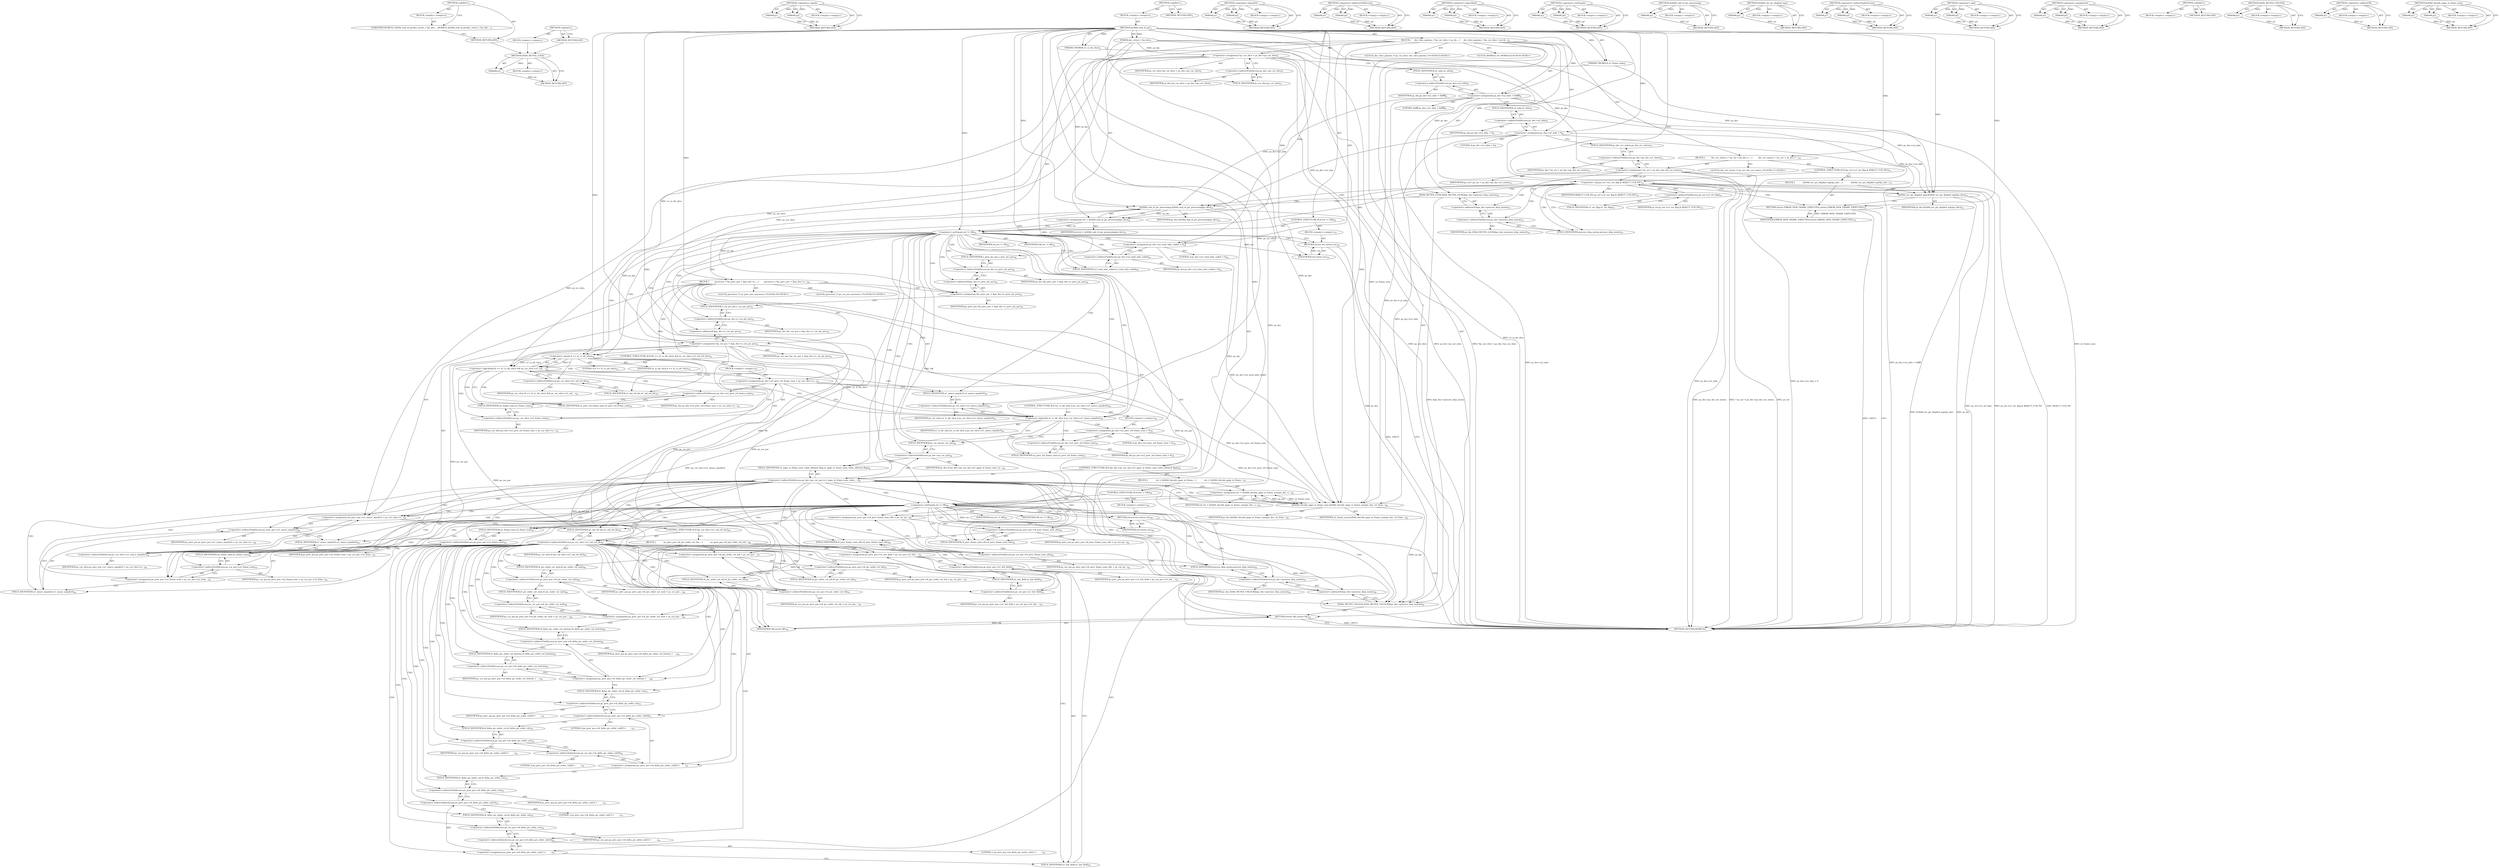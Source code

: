 digraph "&lt;global&gt;" {
vulnerable_264 [label=<(METHOD,H264_MUTEX_LOCK)>];
vulnerable_265 [label=<(PARAM,p1)>];
vulnerable_266 [label=<(BLOCK,&lt;empty&gt;,&lt;empty&gt;)>];
vulnerable_267 [label=<(METHOD_RETURN,ANY)>];
vulnerable_286 [label=<(METHOD,&lt;operator&gt;.equals)>];
vulnerable_287 [label=<(PARAM,p1)>];
vulnerable_288 [label=<(PARAM,p2)>];
vulnerable_289 [label=<(BLOCK,&lt;empty&gt;,&lt;empty&gt;)>];
vulnerable_290 [label=<(METHOD_RETURN,ANY)>];
vulnerable_6 [label=<(METHOD,&lt;global&gt;)<SUB>1</SUB>>];
vulnerable_7 [label=<(BLOCK,&lt;empty&gt;,&lt;empty&gt;)<SUB>1</SUB>>];
vulnerable_8 [label=<(METHOD,ih264d_end_of_pic)<SUB>1</SUB>>];
vulnerable_9 [label=<(PARAM,dec_struct_t *ps_dec)<SUB>1</SUB>>];
vulnerable_10 [label=<(PARAM,UWORD8 u1_is_idr_slice)<SUB>2</SUB>>];
vulnerable_11 [label=<(PARAM,UWORD16 u2_frame_num)<SUB>3</SUB>>];
vulnerable_12 [label=<(BLOCK,{
     dec_slice_params_t *ps_cur_slice = ps_de...,{
     dec_slice_params_t *ps_cur_slice = ps_de...)<SUB>4</SUB>>];
vulnerable_13 [label="<(LOCAL,dec_slice_params_t* ps_cur_slice: dec_slice_params_t*)<SUB>5</SUB>>"];
vulnerable_14 [label=<(&lt;operator&gt;.assignment,*ps_cur_slice = ps_dec-&gt;ps_cur_slice)<SUB>5</SUB>>];
vulnerable_15 [label=<(IDENTIFIER,ps_cur_slice,*ps_cur_slice = ps_dec-&gt;ps_cur_slice)<SUB>5</SUB>>];
vulnerable_16 [label=<(&lt;operator&gt;.indirectFieldAccess,ps_dec-&gt;ps_cur_slice)<SUB>5</SUB>>];
vulnerable_17 [label=<(IDENTIFIER,ps_dec,*ps_cur_slice = ps_dec-&gt;ps_cur_slice)<SUB>5</SUB>>];
vulnerable_18 [label=<(FIELD_IDENTIFIER,ps_cur_slice,ps_cur_slice)<SUB>5</SUB>>];
vulnerable_19 [label="<(LOCAL,WORD32 ret: WORD32)<SUB>6</SUB>>"];
vulnerable_20 [label=<(&lt;operator&gt;.assignment,ps_dec-&gt;u2_mbx = 0xffff)<SUB>8</SUB>>];
vulnerable_21 [label=<(&lt;operator&gt;.indirectFieldAccess,ps_dec-&gt;u2_mbx)<SUB>8</SUB>>];
vulnerable_22 [label=<(IDENTIFIER,ps_dec,ps_dec-&gt;u2_mbx = 0xffff)<SUB>8</SUB>>];
vulnerable_23 [label=<(FIELD_IDENTIFIER,u2_mbx,u2_mbx)<SUB>8</SUB>>];
vulnerable_24 [label=<(LITERAL,0xffff,ps_dec-&gt;u2_mbx = 0xffff)<SUB>8</SUB>>];
vulnerable_25 [label=<(&lt;operator&gt;.assignment,ps_dec-&gt;u2_mby = 0)<SUB>9</SUB>>];
vulnerable_26 [label=<(&lt;operator&gt;.indirectFieldAccess,ps_dec-&gt;u2_mby)<SUB>9</SUB>>];
vulnerable_27 [label=<(IDENTIFIER,ps_dec,ps_dec-&gt;u2_mby = 0)<SUB>9</SUB>>];
vulnerable_28 [label=<(FIELD_IDENTIFIER,u2_mby,u2_mby)<SUB>9</SUB>>];
vulnerable_29 [label=<(LITERAL,0,ps_dec-&gt;u2_mby = 0)<SUB>9</SUB>>];
vulnerable_30 [label=<(BLOCK,{
         dec_err_status_t * ps_err = ps_dec-&gt;...,{
         dec_err_status_t * ps_err = ps_dec-&gt;...)<SUB>10</SUB>>];
vulnerable_31 [label="<(LOCAL,dec_err_status_t* ps_err: dec_err_status_t*)<SUB>11</SUB>>"];
vulnerable_32 [label=<(&lt;operator&gt;.assignment,* ps_err = ps_dec-&gt;ps_dec_err_status)<SUB>11</SUB>>];
vulnerable_33 [label=<(IDENTIFIER,ps_err,* ps_err = ps_dec-&gt;ps_dec_err_status)<SUB>11</SUB>>];
vulnerable_34 [label=<(&lt;operator&gt;.indirectFieldAccess,ps_dec-&gt;ps_dec_err_status)<SUB>11</SUB>>];
vulnerable_35 [label=<(IDENTIFIER,ps_dec,* ps_err = ps_dec-&gt;ps_dec_err_status)<SUB>11</SUB>>];
vulnerable_36 [label=<(FIELD_IDENTIFIER,ps_dec_err_status,ps_dec_err_status)<SUB>11</SUB>>];
vulnerable_37 [label=<(CONTROL_STRUCTURE,IF,if (ps_err-&gt;u1_err_flag &amp; REJECT_CUR_PIC))<SUB>12</SUB>>];
vulnerable_38 [label=<(&lt;operator&gt;.and,ps_err-&gt;u1_err_flag &amp; REJECT_CUR_PIC)<SUB>12</SUB>>];
vulnerable_39 [label=<(&lt;operator&gt;.indirectFieldAccess,ps_err-&gt;u1_err_flag)<SUB>12</SUB>>];
vulnerable_40 [label=<(IDENTIFIER,ps_err,ps_err-&gt;u1_err_flag &amp; REJECT_CUR_PIC)<SUB>12</SUB>>];
vulnerable_41 [label=<(FIELD_IDENTIFIER,u1_err_flag,u1_err_flag)<SUB>12</SUB>>];
vulnerable_42 [label=<(IDENTIFIER,REJECT_CUR_PIC,ps_err-&gt;u1_err_flag &amp; REJECT_CUR_PIC)<SUB>12</SUB>>];
vulnerable_43 [label=<(BLOCK,{
            ih264d_err_pic_dispbuf_mgr(ps_dec...,{
            ih264d_err_pic_dispbuf_mgr(ps_dec...)<SUB>13</SUB>>];
vulnerable_44 [label=<(ih264d_err_pic_dispbuf_mgr,ih264d_err_pic_dispbuf_mgr(ps_dec))<SUB>14</SUB>>];
vulnerable_45 [label=<(IDENTIFIER,ps_dec,ih264d_err_pic_dispbuf_mgr(ps_dec))<SUB>14</SUB>>];
vulnerable_46 [label=<(RETURN,return ERROR_NEW_FRAME_EXPECTED;,return ERROR_NEW_FRAME_EXPECTED;)<SUB>15</SUB>>];
vulnerable_47 [label=<(IDENTIFIER,ERROR_NEW_FRAME_EXPECTED,return ERROR_NEW_FRAME_EXPECTED;)<SUB>15</SUB>>];
vulnerable_48 [label=<(H264_MUTEX_LOCK,H264_MUTEX_LOCK(&amp;ps_dec-&gt;process_disp_mutex))<SUB>19</SUB>>];
vulnerable_49 [label=<(&lt;operator&gt;.addressOf,&amp;ps_dec-&gt;process_disp_mutex)<SUB>19</SUB>>];
vulnerable_50 [label=<(&lt;operator&gt;.indirectFieldAccess,ps_dec-&gt;process_disp_mutex)<SUB>19</SUB>>];
vulnerable_51 [label=<(IDENTIFIER,ps_dec,H264_MUTEX_LOCK(&amp;ps_dec-&gt;process_disp_mutex))<SUB>19</SUB>>];
vulnerable_52 [label=<(FIELD_IDENTIFIER,process_disp_mutex,process_disp_mutex)<SUB>19</SUB>>];
vulnerable_53 [label=<(&lt;operator&gt;.assignment,ret = ih264d_end_of_pic_processing(ps_dec))<SUB>21</SUB>>];
vulnerable_54 [label=<(IDENTIFIER,ret,ret = ih264d_end_of_pic_processing(ps_dec))<SUB>21</SUB>>];
vulnerable_55 [label=<(ih264d_end_of_pic_processing,ih264d_end_of_pic_processing(ps_dec))<SUB>21</SUB>>];
vulnerable_56 [label=<(IDENTIFIER,ps_dec,ih264d_end_of_pic_processing(ps_dec))<SUB>21</SUB>>];
vulnerable_57 [label=<(CONTROL_STRUCTURE,IF,if (ret != OK))<SUB>22</SUB>>];
vulnerable_58 [label=<(&lt;operator&gt;.notEquals,ret != OK)<SUB>22</SUB>>];
vulnerable_59 [label=<(IDENTIFIER,ret,ret != OK)<SUB>22</SUB>>];
vulnerable_60 [label=<(IDENTIFIER,OK,ret != OK)<SUB>22</SUB>>];
vulnerable_61 [label=<(BLOCK,&lt;empty&gt;,&lt;empty&gt;)<SUB>23</SUB>>];
vulnerable_62 [label=<(RETURN,return ret;,return ret;)<SUB>23</SUB>>];
vulnerable_63 [label=<(IDENTIFIER,ret,return ret;)<SUB>23</SUB>>];
vulnerable_64 [label=<(&lt;operator&gt;.assignment,ps_dec-&gt;u2_total_mbs_coded = 0)<SUB>24</SUB>>];
vulnerable_65 [label=<(&lt;operator&gt;.indirectFieldAccess,ps_dec-&gt;u2_total_mbs_coded)<SUB>24</SUB>>];
vulnerable_66 [label=<(IDENTIFIER,ps_dec,ps_dec-&gt;u2_total_mbs_coded = 0)<SUB>24</SUB>>];
vulnerable_67 [label=<(FIELD_IDENTIFIER,u2_total_mbs_coded,u2_total_mbs_coded)<SUB>24</SUB>>];
vulnerable_68 [label=<(LITERAL,0,ps_dec-&gt;u2_total_mbs_coded = 0)<SUB>24</SUB>>];
vulnerable_69 [label=<(BLOCK,{
        pocstruct_t *ps_prev_poc = &amp;ps_dec-&gt;s...,{
        pocstruct_t *ps_prev_poc = &amp;ps_dec-&gt;s...)<SUB>29</SUB>>];
vulnerable_70 [label="<(LOCAL,pocstruct_t* ps_prev_poc: pocstruct_t*)<SUB>30</SUB>>"];
vulnerable_71 [label=<(&lt;operator&gt;.assignment,*ps_prev_poc = &amp;ps_dec-&gt;s_prev_pic_poc)<SUB>30</SUB>>];
vulnerable_72 [label=<(IDENTIFIER,ps_prev_poc,*ps_prev_poc = &amp;ps_dec-&gt;s_prev_pic_poc)<SUB>30</SUB>>];
vulnerable_73 [label=<(&lt;operator&gt;.addressOf,&amp;ps_dec-&gt;s_prev_pic_poc)<SUB>30</SUB>>];
vulnerable_74 [label=<(&lt;operator&gt;.indirectFieldAccess,ps_dec-&gt;s_prev_pic_poc)<SUB>30</SUB>>];
vulnerable_75 [label=<(IDENTIFIER,ps_dec,*ps_prev_poc = &amp;ps_dec-&gt;s_prev_pic_poc)<SUB>30</SUB>>];
vulnerable_76 [label=<(FIELD_IDENTIFIER,s_prev_pic_poc,s_prev_pic_poc)<SUB>30</SUB>>];
vulnerable_77 [label="<(LOCAL,pocstruct_t* ps_cur_poc: pocstruct_t*)<SUB>31</SUB>>"];
vulnerable_78 [label=<(&lt;operator&gt;.assignment,*ps_cur_poc = &amp;ps_dec-&gt;s_cur_pic_poc)<SUB>31</SUB>>];
vulnerable_79 [label=<(IDENTIFIER,ps_cur_poc,*ps_cur_poc = &amp;ps_dec-&gt;s_cur_pic_poc)<SUB>31</SUB>>];
vulnerable_80 [label=<(&lt;operator&gt;.addressOf,&amp;ps_dec-&gt;s_cur_pic_poc)<SUB>31</SUB>>];
vulnerable_81 [label=<(&lt;operator&gt;.indirectFieldAccess,ps_dec-&gt;s_cur_pic_poc)<SUB>31</SUB>>];
vulnerable_82 [label=<(IDENTIFIER,ps_dec,*ps_cur_poc = &amp;ps_dec-&gt;s_cur_pic_poc)<SUB>31</SUB>>];
vulnerable_83 [label=<(FIELD_IDENTIFIER,s_cur_pic_poc,s_cur_pic_poc)<SUB>31</SUB>>];
vulnerable_84 [label=<(CONTROL_STRUCTURE,IF,if ((0 == u1_is_idr_slice) &amp;&amp; ps_cur_slice-&gt;u1_nal_ref_idc))<SUB>32</SUB>>];
vulnerable_85 [label=<(&lt;operator&gt;.logicalAnd,(0 == u1_is_idr_slice) &amp;&amp; ps_cur_slice-&gt;u1_nal_...)<SUB>32</SUB>>];
vulnerable_86 [label=<(&lt;operator&gt;.equals,0 == u1_is_idr_slice)<SUB>32</SUB>>];
vulnerable_87 [label=<(LITERAL,0,0 == u1_is_idr_slice)<SUB>32</SUB>>];
vulnerable_88 [label=<(IDENTIFIER,u1_is_idr_slice,0 == u1_is_idr_slice)<SUB>32</SUB>>];
vulnerable_89 [label=<(&lt;operator&gt;.indirectFieldAccess,ps_cur_slice-&gt;u1_nal_ref_idc)<SUB>32</SUB>>];
vulnerable_90 [label=<(IDENTIFIER,ps_cur_slice,(0 == u1_is_idr_slice) &amp;&amp; ps_cur_slice-&gt;u1_nal_...)<SUB>32</SUB>>];
vulnerable_91 [label=<(FIELD_IDENTIFIER,u1_nal_ref_idc,u1_nal_ref_idc)<SUB>32</SUB>>];
vulnerable_92 [label=<(BLOCK,&lt;empty&gt;,&lt;empty&gt;)<SUB>33</SUB>>];
vulnerable_93 [label=<(&lt;operator&gt;.assignment,ps_dec-&gt;u2_prev_ref_frame_num = ps_cur_slice-&gt;u...)<SUB>33</SUB>>];
vulnerable_94 [label=<(&lt;operator&gt;.indirectFieldAccess,ps_dec-&gt;u2_prev_ref_frame_num)<SUB>33</SUB>>];
vulnerable_95 [label=<(IDENTIFIER,ps_dec,ps_dec-&gt;u2_prev_ref_frame_num = ps_cur_slice-&gt;u...)<SUB>33</SUB>>];
vulnerable_96 [label=<(FIELD_IDENTIFIER,u2_prev_ref_frame_num,u2_prev_ref_frame_num)<SUB>33</SUB>>];
vulnerable_97 [label=<(&lt;operator&gt;.indirectFieldAccess,ps_cur_slice-&gt;u2_frame_num)<SUB>33</SUB>>];
vulnerable_98 [label=<(IDENTIFIER,ps_cur_slice,ps_dec-&gt;u2_prev_ref_frame_num = ps_cur_slice-&gt;u...)<SUB>33</SUB>>];
vulnerable_99 [label=<(FIELD_IDENTIFIER,u2_frame_num,u2_frame_num)<SUB>33</SUB>>];
vulnerable_100 [label=<(CONTROL_STRUCTURE,IF,if (u1_is_idr_slice || ps_cur_slice-&gt;u1_mmco_equalto5))<SUB>34</SUB>>];
vulnerable_101 [label=<(&lt;operator&gt;.logicalOr,u1_is_idr_slice || ps_cur_slice-&gt;u1_mmco_equalto5)<SUB>34</SUB>>];
vulnerable_102 [label=<(IDENTIFIER,u1_is_idr_slice,u1_is_idr_slice || ps_cur_slice-&gt;u1_mmco_equalto5)<SUB>34</SUB>>];
vulnerable_103 [label=<(&lt;operator&gt;.indirectFieldAccess,ps_cur_slice-&gt;u1_mmco_equalto5)<SUB>34</SUB>>];
vulnerable_104 [label=<(IDENTIFIER,ps_cur_slice,u1_is_idr_slice || ps_cur_slice-&gt;u1_mmco_equalto5)<SUB>34</SUB>>];
vulnerable_105 [label=<(FIELD_IDENTIFIER,u1_mmco_equalto5,u1_mmco_equalto5)<SUB>34</SUB>>];
vulnerable_106 [label=<(BLOCK,&lt;empty&gt;,&lt;empty&gt;)<SUB>35</SUB>>];
vulnerable_107 [label=<(&lt;operator&gt;.assignment,ps_dec-&gt;u2_prev_ref_frame_num = 0)<SUB>35</SUB>>];
vulnerable_108 [label=<(&lt;operator&gt;.indirectFieldAccess,ps_dec-&gt;u2_prev_ref_frame_num)<SUB>35</SUB>>];
vulnerable_109 [label=<(IDENTIFIER,ps_dec,ps_dec-&gt;u2_prev_ref_frame_num = 0)<SUB>35</SUB>>];
vulnerable_110 [label=<(FIELD_IDENTIFIER,u2_prev_ref_frame_num,u2_prev_ref_frame_num)<SUB>35</SUB>>];
vulnerable_111 [label=<(LITERAL,0,ps_dec-&gt;u2_prev_ref_frame_num = 0)<SUB>35</SUB>>];
vulnerable_112 [label=<(CONTROL_STRUCTURE,IF,if (ps_dec-&gt;ps_cur_sps-&gt;u1_gaps_in_frame_num_value_allowed_flag))<SUB>36</SUB>>];
vulnerable_113 [label=<(&lt;operator&gt;.indirectFieldAccess,ps_dec-&gt;ps_cur_sps-&gt;u1_gaps_in_frame_num_value_...)<SUB>36</SUB>>];
vulnerable_114 [label=<(&lt;operator&gt;.indirectFieldAccess,ps_dec-&gt;ps_cur_sps)<SUB>36</SUB>>];
vulnerable_115 [label=<(IDENTIFIER,ps_dec,if (ps_dec-&gt;ps_cur_sps-&gt;u1_gaps_in_frame_num_va...)<SUB>36</SUB>>];
vulnerable_116 [label=<(FIELD_IDENTIFIER,ps_cur_sps,ps_cur_sps)<SUB>36</SUB>>];
vulnerable_117 [label=<(FIELD_IDENTIFIER,u1_gaps_in_frame_num_value_allowed_flag,u1_gaps_in_frame_num_value_allowed_flag)<SUB>36</SUB>>];
vulnerable_118 [label=<(BLOCK,{
            ret = ih264d_decode_gaps_in_frame...,{
            ret = ih264d_decode_gaps_in_frame...)<SUB>37</SUB>>];
vulnerable_119 [label=<(&lt;operator&gt;.assignment,ret = ih264d_decode_gaps_in_frame_num(ps_dec, u...)<SUB>38</SUB>>];
vulnerable_120 [label=<(IDENTIFIER,ret,ret = ih264d_decode_gaps_in_frame_num(ps_dec, u...)<SUB>38</SUB>>];
vulnerable_121 [label=<(ih264d_decode_gaps_in_frame_num,ih264d_decode_gaps_in_frame_num(ps_dec, u2_fram...)<SUB>38</SUB>>];
vulnerable_122 [label=<(IDENTIFIER,ps_dec,ih264d_decode_gaps_in_frame_num(ps_dec, u2_fram...)<SUB>38</SUB>>];
vulnerable_123 [label=<(IDENTIFIER,u2_frame_num,ih264d_decode_gaps_in_frame_num(ps_dec, u2_fram...)<SUB>38</SUB>>];
vulnerable_124 [label=<(CONTROL_STRUCTURE,IF,if (ret != OK))<SUB>39</SUB>>];
vulnerable_125 [label=<(&lt;operator&gt;.notEquals,ret != OK)<SUB>39</SUB>>];
vulnerable_126 [label=<(IDENTIFIER,ret,ret != OK)<SUB>39</SUB>>];
vulnerable_127 [label=<(IDENTIFIER,OK,ret != OK)<SUB>39</SUB>>];
vulnerable_128 [label=<(BLOCK,&lt;empty&gt;,&lt;empty&gt;)<SUB>40</SUB>>];
vulnerable_129 [label=<(RETURN,return ret;,return ret;)<SUB>40</SUB>>];
vulnerable_130 [label=<(IDENTIFIER,ret,return ret;)<SUB>40</SUB>>];
vulnerable_131 [label=<(&lt;operator&gt;.assignment,ps_prev_poc-&gt;i4_prev_frame_num_ofst = ps_cur_po...)<SUB>42</SUB>>];
vulnerable_132 [label=<(&lt;operator&gt;.indirectFieldAccess,ps_prev_poc-&gt;i4_prev_frame_num_ofst)<SUB>42</SUB>>];
vulnerable_133 [label=<(IDENTIFIER,ps_prev_poc,ps_prev_poc-&gt;i4_prev_frame_num_ofst = ps_cur_po...)<SUB>42</SUB>>];
vulnerable_134 [label=<(FIELD_IDENTIFIER,i4_prev_frame_num_ofst,i4_prev_frame_num_ofst)<SUB>42</SUB>>];
vulnerable_135 [label=<(&lt;operator&gt;.indirectFieldAccess,ps_cur_poc-&gt;i4_prev_frame_num_ofst)<SUB>42</SUB>>];
vulnerable_136 [label=<(IDENTIFIER,ps_cur_poc,ps_prev_poc-&gt;i4_prev_frame_num_ofst = ps_cur_po...)<SUB>42</SUB>>];
vulnerable_137 [label=<(FIELD_IDENTIFIER,i4_prev_frame_num_ofst,i4_prev_frame_num_ofst)<SUB>42</SUB>>];
vulnerable_138 [label=<(&lt;operator&gt;.assignment,ps_prev_poc-&gt;u2_frame_num = ps_cur_poc-&gt;u2_fram...)<SUB>43</SUB>>];
vulnerable_139 [label=<(&lt;operator&gt;.indirectFieldAccess,ps_prev_poc-&gt;u2_frame_num)<SUB>43</SUB>>];
vulnerable_140 [label=<(IDENTIFIER,ps_prev_poc,ps_prev_poc-&gt;u2_frame_num = ps_cur_poc-&gt;u2_fram...)<SUB>43</SUB>>];
vulnerable_141 [label=<(FIELD_IDENTIFIER,u2_frame_num,u2_frame_num)<SUB>43</SUB>>];
vulnerable_142 [label=<(&lt;operator&gt;.indirectFieldAccess,ps_cur_poc-&gt;u2_frame_num)<SUB>43</SUB>>];
vulnerable_143 [label=<(IDENTIFIER,ps_cur_poc,ps_prev_poc-&gt;u2_frame_num = ps_cur_poc-&gt;u2_fram...)<SUB>43</SUB>>];
vulnerable_144 [label=<(FIELD_IDENTIFIER,u2_frame_num,u2_frame_num)<SUB>43</SUB>>];
vulnerable_145 [label=<(&lt;operator&gt;.assignment,ps_prev_poc-&gt;u1_mmco_equalto5 = ps_cur_slice-&gt;u...)<SUB>44</SUB>>];
vulnerable_146 [label=<(&lt;operator&gt;.indirectFieldAccess,ps_prev_poc-&gt;u1_mmco_equalto5)<SUB>44</SUB>>];
vulnerable_147 [label=<(IDENTIFIER,ps_prev_poc,ps_prev_poc-&gt;u1_mmco_equalto5 = ps_cur_slice-&gt;u...)<SUB>44</SUB>>];
vulnerable_148 [label=<(FIELD_IDENTIFIER,u1_mmco_equalto5,u1_mmco_equalto5)<SUB>44</SUB>>];
vulnerable_149 [label=<(&lt;operator&gt;.indirectFieldAccess,ps_cur_slice-&gt;u1_mmco_equalto5)<SUB>44</SUB>>];
vulnerable_150 [label=<(IDENTIFIER,ps_cur_slice,ps_prev_poc-&gt;u1_mmco_equalto5 = ps_cur_slice-&gt;u...)<SUB>44</SUB>>];
vulnerable_151 [label=<(FIELD_IDENTIFIER,u1_mmco_equalto5,u1_mmco_equalto5)<SUB>44</SUB>>];
vulnerable_152 [label=<(CONTROL_STRUCTURE,IF,if (ps_cur_slice-&gt;u1_nal_ref_idc))<SUB>45</SUB>>];
vulnerable_153 [label=<(&lt;operator&gt;.indirectFieldAccess,ps_cur_slice-&gt;u1_nal_ref_idc)<SUB>45</SUB>>];
vulnerable_154 [label=<(IDENTIFIER,ps_cur_slice,if (ps_cur_slice-&gt;u1_nal_ref_idc))<SUB>45</SUB>>];
vulnerable_155 [label=<(FIELD_IDENTIFIER,u1_nal_ref_idc,u1_nal_ref_idc)<SUB>45</SUB>>];
vulnerable_156 [label=<(BLOCK,{
            ps_prev_poc-&gt;i4_pic_order_cnt_lsb...,{
            ps_prev_poc-&gt;i4_pic_order_cnt_lsb...)<SUB>46</SUB>>];
vulnerable_157 [label=<(&lt;operator&gt;.assignment,ps_prev_poc-&gt;i4_pic_order_cnt_lsb = ps_cur_poc-...)<SUB>47</SUB>>];
vulnerable_158 [label=<(&lt;operator&gt;.indirectFieldAccess,ps_prev_poc-&gt;i4_pic_order_cnt_lsb)<SUB>47</SUB>>];
vulnerable_159 [label=<(IDENTIFIER,ps_prev_poc,ps_prev_poc-&gt;i4_pic_order_cnt_lsb = ps_cur_poc-...)<SUB>47</SUB>>];
vulnerable_160 [label=<(FIELD_IDENTIFIER,i4_pic_order_cnt_lsb,i4_pic_order_cnt_lsb)<SUB>47</SUB>>];
vulnerable_161 [label=<(&lt;operator&gt;.indirectFieldAccess,ps_cur_poc-&gt;i4_pic_order_cnt_lsb)<SUB>47</SUB>>];
vulnerable_162 [label=<(IDENTIFIER,ps_cur_poc,ps_prev_poc-&gt;i4_pic_order_cnt_lsb = ps_cur_poc-...)<SUB>47</SUB>>];
vulnerable_163 [label=<(FIELD_IDENTIFIER,i4_pic_order_cnt_lsb,i4_pic_order_cnt_lsb)<SUB>47</SUB>>];
vulnerable_164 [label=<(&lt;operator&gt;.assignment,ps_prev_poc-&gt;i4_pic_order_cnt_msb = ps_cur_poc-...)<SUB>48</SUB>>];
vulnerable_165 [label=<(&lt;operator&gt;.indirectFieldAccess,ps_prev_poc-&gt;i4_pic_order_cnt_msb)<SUB>48</SUB>>];
vulnerable_166 [label=<(IDENTIFIER,ps_prev_poc,ps_prev_poc-&gt;i4_pic_order_cnt_msb = ps_cur_poc-...)<SUB>48</SUB>>];
vulnerable_167 [label=<(FIELD_IDENTIFIER,i4_pic_order_cnt_msb,i4_pic_order_cnt_msb)<SUB>48</SUB>>];
vulnerable_168 [label=<(&lt;operator&gt;.indirectFieldAccess,ps_cur_poc-&gt;i4_pic_order_cnt_msb)<SUB>48</SUB>>];
vulnerable_169 [label=<(IDENTIFIER,ps_cur_poc,ps_prev_poc-&gt;i4_pic_order_cnt_msb = ps_cur_poc-...)<SUB>48</SUB>>];
vulnerable_170 [label=<(FIELD_IDENTIFIER,i4_pic_order_cnt_msb,i4_pic_order_cnt_msb)<SUB>48</SUB>>];
vulnerable_171 [label=<(&lt;operator&gt;.assignment,ps_prev_poc-&gt;i4_delta_pic_order_cnt_bottom =
  ...)<SUB>49</SUB>>];
vulnerable_172 [label=<(&lt;operator&gt;.indirectFieldAccess,ps_prev_poc-&gt;i4_delta_pic_order_cnt_bottom)<SUB>49</SUB>>];
vulnerable_173 [label=<(IDENTIFIER,ps_prev_poc,ps_prev_poc-&gt;i4_delta_pic_order_cnt_bottom =
  ...)<SUB>49</SUB>>];
vulnerable_174 [label=<(FIELD_IDENTIFIER,i4_delta_pic_order_cnt_bottom,i4_delta_pic_order_cnt_bottom)<SUB>49</SUB>>];
vulnerable_175 [label=<(&lt;operator&gt;.indirectFieldAccess,ps_cur_poc-&gt;i4_delta_pic_order_cnt_bottom)<SUB>50</SUB>>];
vulnerable_176 [label=<(IDENTIFIER,ps_cur_poc,ps_prev_poc-&gt;i4_delta_pic_order_cnt_bottom =
  ...)<SUB>50</SUB>>];
vulnerable_177 [label=<(FIELD_IDENTIFIER,i4_delta_pic_order_cnt_bottom,i4_delta_pic_order_cnt_bottom)<SUB>50</SUB>>];
vulnerable_178 [label=<(&lt;operator&gt;.assignment,ps_prev_poc-&gt;i4_delta_pic_order_cnt[0] =
      ...)<SUB>51</SUB>>];
vulnerable_179 [label=<(&lt;operator&gt;.indirectIndexAccess,ps_prev_poc-&gt;i4_delta_pic_order_cnt[0])<SUB>51</SUB>>];
vulnerable_180 [label=<(&lt;operator&gt;.indirectFieldAccess,ps_prev_poc-&gt;i4_delta_pic_order_cnt)<SUB>51</SUB>>];
vulnerable_181 [label=<(IDENTIFIER,ps_prev_poc,ps_prev_poc-&gt;i4_delta_pic_order_cnt[0] =
      ...)<SUB>51</SUB>>];
vulnerable_182 [label=<(FIELD_IDENTIFIER,i4_delta_pic_order_cnt,i4_delta_pic_order_cnt)<SUB>51</SUB>>];
vulnerable_183 [label=<(LITERAL,0,ps_prev_poc-&gt;i4_delta_pic_order_cnt[0] =
      ...)<SUB>51</SUB>>];
vulnerable_184 [label=<(&lt;operator&gt;.indirectIndexAccess,ps_cur_poc-&gt;i4_delta_pic_order_cnt[0])<SUB>52</SUB>>];
vulnerable_185 [label=<(&lt;operator&gt;.indirectFieldAccess,ps_cur_poc-&gt;i4_delta_pic_order_cnt)<SUB>52</SUB>>];
vulnerable_186 [label=<(IDENTIFIER,ps_cur_poc,ps_prev_poc-&gt;i4_delta_pic_order_cnt[0] =
      ...)<SUB>52</SUB>>];
vulnerable_187 [label=<(FIELD_IDENTIFIER,i4_delta_pic_order_cnt,i4_delta_pic_order_cnt)<SUB>52</SUB>>];
vulnerable_188 [label=<(LITERAL,0,ps_prev_poc-&gt;i4_delta_pic_order_cnt[0] =
      ...)<SUB>52</SUB>>];
vulnerable_189 [label=<(&lt;operator&gt;.assignment,ps_prev_poc-&gt;i4_delta_pic_order_cnt[1] =
      ...)<SUB>53</SUB>>];
vulnerable_190 [label=<(&lt;operator&gt;.indirectIndexAccess,ps_prev_poc-&gt;i4_delta_pic_order_cnt[1])<SUB>53</SUB>>];
vulnerable_191 [label=<(&lt;operator&gt;.indirectFieldAccess,ps_prev_poc-&gt;i4_delta_pic_order_cnt)<SUB>53</SUB>>];
vulnerable_192 [label=<(IDENTIFIER,ps_prev_poc,ps_prev_poc-&gt;i4_delta_pic_order_cnt[1] =
      ...)<SUB>53</SUB>>];
vulnerable_193 [label=<(FIELD_IDENTIFIER,i4_delta_pic_order_cnt,i4_delta_pic_order_cnt)<SUB>53</SUB>>];
vulnerable_194 [label=<(LITERAL,1,ps_prev_poc-&gt;i4_delta_pic_order_cnt[1] =
      ...)<SUB>53</SUB>>];
vulnerable_195 [label=<(&lt;operator&gt;.indirectIndexAccess,ps_cur_poc-&gt;i4_delta_pic_order_cnt[1])<SUB>54</SUB>>];
vulnerable_196 [label=<(&lt;operator&gt;.indirectFieldAccess,ps_cur_poc-&gt;i4_delta_pic_order_cnt)<SUB>54</SUB>>];
vulnerable_197 [label=<(IDENTIFIER,ps_cur_poc,ps_prev_poc-&gt;i4_delta_pic_order_cnt[1] =
      ...)<SUB>54</SUB>>];
vulnerable_198 [label=<(FIELD_IDENTIFIER,i4_delta_pic_order_cnt,i4_delta_pic_order_cnt)<SUB>54</SUB>>];
vulnerable_199 [label=<(LITERAL,1,ps_prev_poc-&gt;i4_delta_pic_order_cnt[1] =
      ...)<SUB>54</SUB>>];
vulnerable_200 [label=<(&lt;operator&gt;.assignment,ps_prev_poc-&gt;u1_bot_field = ps_cur_poc-&gt;u1_bot_...)<SUB>55</SUB>>];
vulnerable_201 [label=<(&lt;operator&gt;.indirectFieldAccess,ps_prev_poc-&gt;u1_bot_field)<SUB>55</SUB>>];
vulnerable_202 [label=<(IDENTIFIER,ps_prev_poc,ps_prev_poc-&gt;u1_bot_field = ps_cur_poc-&gt;u1_bot_...)<SUB>55</SUB>>];
vulnerable_203 [label=<(FIELD_IDENTIFIER,u1_bot_field,u1_bot_field)<SUB>55</SUB>>];
vulnerable_204 [label=<(&lt;operator&gt;.indirectFieldAccess,ps_cur_poc-&gt;u1_bot_field)<SUB>55</SUB>>];
vulnerable_205 [label=<(IDENTIFIER,ps_cur_poc,ps_prev_poc-&gt;u1_bot_field = ps_cur_poc-&gt;u1_bot_...)<SUB>55</SUB>>];
vulnerable_206 [label=<(FIELD_IDENTIFIER,u1_bot_field,u1_bot_field)<SUB>55</SUB>>];
vulnerable_207 [label=<(H264_MUTEX_UNLOCK,H264_MUTEX_UNLOCK(&amp;ps_dec-&gt;process_disp_mutex))<SUB>59</SUB>>];
vulnerable_208 [label=<(&lt;operator&gt;.addressOf,&amp;ps_dec-&gt;process_disp_mutex)<SUB>59</SUB>>];
vulnerable_209 [label=<(&lt;operator&gt;.indirectFieldAccess,ps_dec-&gt;process_disp_mutex)<SUB>59</SUB>>];
vulnerable_210 [label=<(IDENTIFIER,ps_dec,H264_MUTEX_UNLOCK(&amp;ps_dec-&gt;process_disp_mutex))<SUB>59</SUB>>];
vulnerable_211 [label=<(FIELD_IDENTIFIER,process_disp_mutex,process_disp_mutex)<SUB>59</SUB>>];
vulnerable_212 [label=<(RETURN,return OK;,return OK;)<SUB>61</SUB>>];
vulnerable_213 [label=<(IDENTIFIER,OK,return OK;)<SUB>61</SUB>>];
vulnerable_214 [label=<(METHOD_RETURN,WORD32)<SUB>1</SUB>>];
vulnerable_216 [label=<(METHOD_RETURN,ANY)<SUB>1</SUB>>];
vulnerable_291 [label=<(METHOD,&lt;operator&gt;.logicalOr)>];
vulnerable_292 [label=<(PARAM,p1)>];
vulnerable_293 [label=<(PARAM,p2)>];
vulnerable_294 [label=<(BLOCK,&lt;empty&gt;,&lt;empty&gt;)>];
vulnerable_295 [label=<(METHOD_RETURN,ANY)>];
vulnerable_250 [label=<(METHOD,&lt;operator&gt;.indirectFieldAccess)>];
vulnerable_251 [label=<(PARAM,p1)>];
vulnerable_252 [label=<(PARAM,p2)>];
vulnerable_253 [label=<(BLOCK,&lt;empty&gt;,&lt;empty&gt;)>];
vulnerable_254 [label=<(METHOD_RETURN,ANY)>];
vulnerable_281 [label=<(METHOD,&lt;operator&gt;.logicalAnd)>];
vulnerable_282 [label=<(PARAM,p1)>];
vulnerable_283 [label=<(PARAM,p2)>];
vulnerable_284 [label=<(BLOCK,&lt;empty&gt;,&lt;empty&gt;)>];
vulnerable_285 [label=<(METHOD_RETURN,ANY)>];
vulnerable_276 [label=<(METHOD,&lt;operator&gt;.notEquals)>];
vulnerable_277 [label=<(PARAM,p1)>];
vulnerable_278 [label=<(PARAM,p2)>];
vulnerable_279 [label=<(BLOCK,&lt;empty&gt;,&lt;empty&gt;)>];
vulnerable_280 [label=<(METHOD_RETURN,ANY)>];
vulnerable_272 [label=<(METHOD,ih264d_end_of_pic_processing)>];
vulnerable_273 [label=<(PARAM,p1)>];
vulnerable_274 [label=<(BLOCK,&lt;empty&gt;,&lt;empty&gt;)>];
vulnerable_275 [label=<(METHOD_RETURN,ANY)>];
vulnerable_260 [label=<(METHOD,ih264d_err_pic_dispbuf_mgr)>];
vulnerable_261 [label=<(PARAM,p1)>];
vulnerable_262 [label=<(BLOCK,&lt;empty&gt;,&lt;empty&gt;)>];
vulnerable_263 [label=<(METHOD_RETURN,ANY)>];
vulnerable_301 [label=<(METHOD,&lt;operator&gt;.indirectIndexAccess)>];
vulnerable_302 [label=<(PARAM,p1)>];
vulnerable_303 [label=<(PARAM,p2)>];
vulnerable_304 [label=<(BLOCK,&lt;empty&gt;,&lt;empty&gt;)>];
vulnerable_305 [label=<(METHOD_RETURN,ANY)>];
vulnerable_255 [label=<(METHOD,&lt;operator&gt;.and)>];
vulnerable_256 [label=<(PARAM,p1)>];
vulnerable_257 [label=<(PARAM,p2)>];
vulnerable_258 [label=<(BLOCK,&lt;empty&gt;,&lt;empty&gt;)>];
vulnerable_259 [label=<(METHOD_RETURN,ANY)>];
vulnerable_245 [label=<(METHOD,&lt;operator&gt;.assignment)>];
vulnerable_246 [label=<(PARAM,p1)>];
vulnerable_247 [label=<(PARAM,p2)>];
vulnerable_248 [label=<(BLOCK,&lt;empty&gt;,&lt;empty&gt;)>];
vulnerable_249 [label=<(METHOD_RETURN,ANY)>];
vulnerable_239 [label=<(METHOD,&lt;global&gt;)<SUB>1</SUB>>];
vulnerable_240 [label=<(BLOCK,&lt;empty&gt;,&lt;empty&gt;)>];
vulnerable_241 [label=<(METHOD_RETURN,ANY)>];
vulnerable_306 [label=<(METHOD,H264_MUTEX_UNLOCK)>];
vulnerable_307 [label=<(PARAM,p1)>];
vulnerable_308 [label=<(BLOCK,&lt;empty&gt;,&lt;empty&gt;)>];
vulnerable_309 [label=<(METHOD_RETURN,ANY)>];
vulnerable_268 [label=<(METHOD,&lt;operator&gt;.addressOf)>];
vulnerable_269 [label=<(PARAM,p1)>];
vulnerable_270 [label=<(BLOCK,&lt;empty&gt;,&lt;empty&gt;)>];
vulnerable_271 [label=<(METHOD_RETURN,ANY)>];
vulnerable_296 [label=<(METHOD,ih264d_decode_gaps_in_frame_num)>];
vulnerable_297 [label=<(PARAM,p1)>];
vulnerable_298 [label=<(PARAM,p2)>];
vulnerable_299 [label=<(BLOCK,&lt;empty&gt;,&lt;empty&gt;)>];
vulnerable_300 [label=<(METHOD_RETURN,ANY)>];
fixed_6 [label=<(METHOD,&lt;global&gt;)<SUB>1</SUB>>];
fixed_7 [label=<(BLOCK,&lt;empty&gt;,&lt;empty&gt;)<SUB>1</SUB>>];
fixed_8 [label=<(UNKNOWN,WORD32 ih264d_end_of_pic(dec_struct_t *ps_dec,
...,WORD32 ih264d_end_of_pic(dec_struct_t *ps_dec,
...)<SUB>1</SUB>>];
fixed_9 [label=<(METHOD_RETURN,ANY)<SUB>1</SUB>>];
fixed_14 [label=<(METHOD,&lt;global&gt;)<SUB>1</SUB>>];
fixed_15 [label=<(BLOCK,&lt;empty&gt;,&lt;empty&gt;)>];
fixed_16 [label=<(METHOD_RETURN,ANY)>];
vulnerable_264 -> vulnerable_265  [key=0, label="AST: "];
vulnerable_264 -> vulnerable_265  [key=1, label="DDG: "];
vulnerable_264 -> vulnerable_266  [key=0, label="AST: "];
vulnerable_264 -> vulnerable_267  [key=0, label="AST: "];
vulnerable_264 -> vulnerable_267  [key=1, label="CFG: "];
vulnerable_265 -> vulnerable_267  [key=0, label="DDG: p1"];
vulnerable_286 -> vulnerable_287  [key=0, label="AST: "];
vulnerable_286 -> vulnerable_287  [key=1, label="DDG: "];
vulnerable_286 -> vulnerable_289  [key=0, label="AST: "];
vulnerable_286 -> vulnerable_288  [key=0, label="AST: "];
vulnerable_286 -> vulnerable_288  [key=1, label="DDG: "];
vulnerable_286 -> vulnerable_290  [key=0, label="AST: "];
vulnerable_286 -> vulnerable_290  [key=1, label="CFG: "];
vulnerable_287 -> vulnerable_290  [key=0, label="DDG: p1"];
vulnerable_288 -> vulnerable_290  [key=0, label="DDG: p2"];
vulnerable_6 -> vulnerable_7  [key=0, label="AST: "];
vulnerable_6 -> vulnerable_216  [key=0, label="AST: "];
vulnerable_6 -> vulnerable_216  [key=1, label="CFG: "];
vulnerable_7 -> vulnerable_8  [key=0, label="AST: "];
vulnerable_8 -> vulnerable_9  [key=0, label="AST: "];
vulnerable_8 -> vulnerable_9  [key=1, label="DDG: "];
vulnerable_8 -> vulnerable_10  [key=0, label="AST: "];
vulnerable_8 -> vulnerable_10  [key=1, label="DDG: "];
vulnerable_8 -> vulnerable_11  [key=0, label="AST: "];
vulnerable_8 -> vulnerable_11  [key=1, label="DDG: "];
vulnerable_8 -> vulnerable_12  [key=0, label="AST: "];
vulnerable_8 -> vulnerable_214  [key=0, label="AST: "];
vulnerable_8 -> vulnerable_18  [key=0, label="CFG: "];
vulnerable_8 -> vulnerable_20  [key=0, label="DDG: "];
vulnerable_8 -> vulnerable_25  [key=0, label="DDG: "];
vulnerable_8 -> vulnerable_30  [key=0, label="DDG: "];
vulnerable_8 -> vulnerable_64  [key=0, label="DDG: "];
vulnerable_8 -> vulnerable_69  [key=0, label="DDG: "];
vulnerable_8 -> vulnerable_213  [key=0, label="DDG: "];
vulnerable_8 -> vulnerable_55  [key=0, label="DDG: "];
vulnerable_8 -> vulnerable_58  [key=0, label="DDG: "];
vulnerable_8 -> vulnerable_38  [key=0, label="DDG: "];
vulnerable_8 -> vulnerable_46  [key=0, label="DDG: "];
vulnerable_8 -> vulnerable_63  [key=0, label="DDG: "];
vulnerable_8 -> vulnerable_101  [key=0, label="DDG: "];
vulnerable_8 -> vulnerable_107  [key=0, label="DDG: "];
vulnerable_8 -> vulnerable_44  [key=0, label="DDG: "];
vulnerable_8 -> vulnerable_47  [key=0, label="DDG: "];
vulnerable_8 -> vulnerable_86  [key=0, label="DDG: "];
vulnerable_8 -> vulnerable_121  [key=0, label="DDG: "];
vulnerable_8 -> vulnerable_125  [key=0, label="DDG: "];
vulnerable_8 -> vulnerable_130  [key=0, label="DDG: "];
vulnerable_9 -> vulnerable_14  [key=0, label="DDG: ps_dec"];
vulnerable_9 -> vulnerable_32  [key=0, label="DDG: ps_dec"];
vulnerable_9 -> vulnerable_48  [key=0, label="DDG: ps_dec"];
vulnerable_9 -> vulnerable_207  [key=0, label="DDG: ps_dec"];
vulnerable_9 -> vulnerable_55  [key=0, label="DDG: ps_dec"];
vulnerable_9 -> vulnerable_44  [key=0, label="DDG: ps_dec"];
vulnerable_9 -> vulnerable_121  [key=0, label="DDG: ps_dec"];
vulnerable_10 -> vulnerable_214  [key=0, label="DDG: u1_is_idr_slice"];
vulnerable_10 -> vulnerable_86  [key=0, label="DDG: u1_is_idr_slice"];
vulnerable_11 -> vulnerable_214  [key=0, label="DDG: u2_frame_num"];
vulnerable_11 -> vulnerable_121  [key=0, label="DDG: u2_frame_num"];
vulnerable_12 -> vulnerable_13  [key=0, label="AST: "];
vulnerable_12 -> vulnerable_14  [key=0, label="AST: "];
vulnerable_12 -> vulnerable_19  [key=0, label="AST: "];
vulnerable_12 -> vulnerable_20  [key=0, label="AST: "];
vulnerable_12 -> vulnerable_25  [key=0, label="AST: "];
vulnerable_12 -> vulnerable_30  [key=0, label="AST: "];
vulnerable_12 -> vulnerable_48  [key=0, label="AST: "];
vulnerable_12 -> vulnerable_53  [key=0, label="AST: "];
vulnerable_12 -> vulnerable_57  [key=0, label="AST: "];
vulnerable_12 -> vulnerable_64  [key=0, label="AST: "];
vulnerable_12 -> vulnerable_69  [key=0, label="AST: "];
vulnerable_12 -> vulnerable_207  [key=0, label="AST: "];
vulnerable_12 -> vulnerable_212  [key=0, label="AST: "];
vulnerable_14 -> vulnerable_15  [key=0, label="AST: "];
vulnerable_14 -> vulnerable_16  [key=0, label="AST: "];
vulnerable_14 -> vulnerable_23  [key=0, label="CFG: "];
vulnerable_14 -> vulnerable_214  [key=0, label="DDG: ps_cur_slice"];
vulnerable_14 -> vulnerable_214  [key=1, label="DDG: ps_dec-&gt;ps_cur_slice"];
vulnerable_14 -> vulnerable_214  [key=2, label="DDG: *ps_cur_slice = ps_dec-&gt;ps_cur_slice"];
vulnerable_14 -> vulnerable_145  [key=0, label="DDG: ps_cur_slice"];
vulnerable_14 -> vulnerable_85  [key=0, label="DDG: ps_cur_slice"];
vulnerable_14 -> vulnerable_93  [key=0, label="DDG: ps_cur_slice"];
vulnerable_14 -> vulnerable_101  [key=0, label="DDG: ps_cur_slice"];
vulnerable_16 -> vulnerable_17  [key=0, label="AST: "];
vulnerable_16 -> vulnerable_18  [key=0, label="AST: "];
vulnerable_16 -> vulnerable_14  [key=0, label="CFG: "];
vulnerable_18 -> vulnerable_16  [key=0, label="CFG: "];
vulnerable_20 -> vulnerable_21  [key=0, label="AST: "];
vulnerable_20 -> vulnerable_24  [key=0, label="AST: "];
vulnerable_20 -> vulnerable_28  [key=0, label="CFG: "];
vulnerable_20 -> vulnerable_214  [key=0, label="DDG: ps_dec-&gt;u2_mbx"];
vulnerable_20 -> vulnerable_214  [key=1, label="DDG: ps_dec-&gt;u2_mbx = 0xffff"];
vulnerable_20 -> vulnerable_55  [key=0, label="DDG: ps_dec-&gt;u2_mbx"];
vulnerable_20 -> vulnerable_44  [key=0, label="DDG: ps_dec-&gt;u2_mbx"];
vulnerable_20 -> vulnerable_121  [key=0, label="DDG: ps_dec-&gt;u2_mbx"];
vulnerable_21 -> vulnerable_22  [key=0, label="AST: "];
vulnerable_21 -> vulnerable_23  [key=0, label="AST: "];
vulnerable_21 -> vulnerable_20  [key=0, label="CFG: "];
vulnerable_23 -> vulnerable_21  [key=0, label="CFG: "];
vulnerable_25 -> vulnerable_26  [key=0, label="AST: "];
vulnerable_25 -> vulnerable_29  [key=0, label="AST: "];
vulnerable_25 -> vulnerable_36  [key=0, label="CFG: "];
vulnerable_25 -> vulnerable_214  [key=0, label="DDG: ps_dec-&gt;u2_mby"];
vulnerable_25 -> vulnerable_214  [key=1, label="DDG: ps_dec-&gt;u2_mby = 0"];
vulnerable_25 -> vulnerable_55  [key=0, label="DDG: ps_dec-&gt;u2_mby"];
vulnerable_25 -> vulnerable_44  [key=0, label="DDG: ps_dec-&gt;u2_mby"];
vulnerable_25 -> vulnerable_121  [key=0, label="DDG: ps_dec-&gt;u2_mby"];
vulnerable_26 -> vulnerable_27  [key=0, label="AST: "];
vulnerable_26 -> vulnerable_28  [key=0, label="AST: "];
vulnerable_26 -> vulnerable_25  [key=0, label="CFG: "];
vulnerable_28 -> vulnerable_26  [key=0, label="CFG: "];
vulnerable_30 -> vulnerable_31  [key=0, label="AST: "];
vulnerable_30 -> vulnerable_32  [key=0, label="AST: "];
vulnerable_30 -> vulnerable_37  [key=0, label="AST: "];
vulnerable_32 -> vulnerable_33  [key=0, label="AST: "];
vulnerable_32 -> vulnerable_34  [key=0, label="AST: "];
vulnerable_32 -> vulnerable_41  [key=0, label="CFG: "];
vulnerable_32 -> vulnerable_214  [key=0, label="DDG: ps_err"];
vulnerable_32 -> vulnerable_214  [key=1, label="DDG: ps_dec-&gt;ps_dec_err_status"];
vulnerable_32 -> vulnerable_214  [key=2, label="DDG: * ps_err = ps_dec-&gt;ps_dec_err_status"];
vulnerable_32 -> vulnerable_38  [key=0, label="DDG: ps_err"];
vulnerable_34 -> vulnerable_35  [key=0, label="AST: "];
vulnerable_34 -> vulnerable_36  [key=0, label="AST: "];
vulnerable_34 -> vulnerable_32  [key=0, label="CFG: "];
vulnerable_36 -> vulnerable_34  [key=0, label="CFG: "];
vulnerable_37 -> vulnerable_38  [key=0, label="AST: "];
vulnerable_37 -> vulnerable_43  [key=0, label="AST: "];
vulnerable_38 -> vulnerable_39  [key=0, label="AST: "];
vulnerable_38 -> vulnerable_42  [key=0, label="AST: "];
vulnerable_38 -> vulnerable_44  [key=0, label="CFG: "];
vulnerable_38 -> vulnerable_44  [key=1, label="CDG: "];
vulnerable_38 -> vulnerable_52  [key=0, label="CFG: "];
vulnerable_38 -> vulnerable_52  [key=1, label="CDG: "];
vulnerable_38 -> vulnerable_214  [key=0, label="DDG: ps_err-&gt;u1_err_flag"];
vulnerable_38 -> vulnerable_214  [key=1, label="DDG: ps_err-&gt;u1_err_flag &amp; REJECT_CUR_PIC"];
vulnerable_38 -> vulnerable_214  [key=2, label="DDG: REJECT_CUR_PIC"];
vulnerable_38 -> vulnerable_50  [key=0, label="CDG: "];
vulnerable_38 -> vulnerable_58  [key=0, label="CDG: "];
vulnerable_38 -> vulnerable_48  [key=0, label="CDG: "];
vulnerable_38 -> vulnerable_49  [key=0, label="CDG: "];
vulnerable_38 -> vulnerable_46  [key=0, label="CDG: "];
vulnerable_38 -> vulnerable_53  [key=0, label="CDG: "];
vulnerable_38 -> vulnerable_55  [key=0, label="CDG: "];
vulnerable_39 -> vulnerable_40  [key=0, label="AST: "];
vulnerable_39 -> vulnerable_41  [key=0, label="AST: "];
vulnerable_39 -> vulnerable_38  [key=0, label="CFG: "];
vulnerable_41 -> vulnerable_39  [key=0, label="CFG: "];
vulnerable_43 -> vulnerable_44  [key=0, label="AST: "];
vulnerable_43 -> vulnerable_46  [key=0, label="AST: "];
vulnerable_44 -> vulnerable_45  [key=0, label="AST: "];
vulnerable_44 -> vulnerable_46  [key=0, label="CFG: "];
vulnerable_44 -> vulnerable_214  [key=0, label="DDG: ps_dec"];
vulnerable_44 -> vulnerable_214  [key=1, label="DDG: ih264d_err_pic_dispbuf_mgr(ps_dec)"];
vulnerable_46 -> vulnerable_47  [key=0, label="AST: "];
vulnerable_46 -> vulnerable_214  [key=0, label="CFG: "];
vulnerable_46 -> vulnerable_214  [key=1, label="DDG: &lt;RET&gt;"];
vulnerable_47 -> vulnerable_46  [key=0, label="DDG: ERROR_NEW_FRAME_EXPECTED"];
vulnerable_48 -> vulnerable_49  [key=0, label="AST: "];
vulnerable_48 -> vulnerable_55  [key=0, label="CFG: "];
vulnerable_48 -> vulnerable_207  [key=0, label="DDG: &amp;ps_dec-&gt;process_disp_mutex"];
vulnerable_49 -> vulnerable_50  [key=0, label="AST: "];
vulnerable_49 -> vulnerable_48  [key=0, label="CFG: "];
vulnerable_50 -> vulnerable_51  [key=0, label="AST: "];
vulnerable_50 -> vulnerable_52  [key=0, label="AST: "];
vulnerable_50 -> vulnerable_49  [key=0, label="CFG: "];
vulnerable_52 -> vulnerable_50  [key=0, label="CFG: "];
vulnerable_53 -> vulnerable_54  [key=0, label="AST: "];
vulnerable_53 -> vulnerable_55  [key=0, label="AST: "];
vulnerable_53 -> vulnerable_58  [key=0, label="CFG: "];
vulnerable_53 -> vulnerable_58  [key=1, label="DDG: ret"];
vulnerable_55 -> vulnerable_56  [key=0, label="AST: "];
vulnerable_55 -> vulnerable_53  [key=0, label="CFG: "];
vulnerable_55 -> vulnerable_53  [key=1, label="DDG: ps_dec"];
vulnerable_55 -> vulnerable_71  [key=0, label="DDG: ps_dec"];
vulnerable_55 -> vulnerable_78  [key=0, label="DDG: ps_dec"];
vulnerable_55 -> vulnerable_207  [key=0, label="DDG: ps_dec"];
vulnerable_55 -> vulnerable_121  [key=0, label="DDG: ps_dec"];
vulnerable_57 -> vulnerable_58  [key=0, label="AST: "];
vulnerable_57 -> vulnerable_61  [key=0, label="AST: "];
vulnerable_58 -> vulnerable_59  [key=0, label="AST: "];
vulnerable_58 -> vulnerable_60  [key=0, label="AST: "];
vulnerable_58 -> vulnerable_62  [key=0, label="CFG: "];
vulnerable_58 -> vulnerable_62  [key=1, label="CDG: "];
vulnerable_58 -> vulnerable_67  [key=0, label="CFG: "];
vulnerable_58 -> vulnerable_67  [key=1, label="CDG: "];
vulnerable_58 -> vulnerable_213  [key=0, label="DDG: OK"];
vulnerable_58 -> vulnerable_63  [key=0, label="DDG: ret"];
vulnerable_58 -> vulnerable_125  [key=0, label="DDG: OK"];
vulnerable_58 -> vulnerable_73  [key=0, label="CDG: "];
vulnerable_58 -> vulnerable_64  [key=0, label="CDG: "];
vulnerable_58 -> vulnerable_113  [key=0, label="CDG: "];
vulnerable_58 -> vulnerable_81  [key=0, label="CDG: "];
vulnerable_58 -> vulnerable_114  [key=0, label="CDG: "];
vulnerable_58 -> vulnerable_85  [key=0, label="CDG: "];
vulnerable_58 -> vulnerable_74  [key=0, label="CDG: "];
vulnerable_58 -> vulnerable_76  [key=0, label="CDG: "];
vulnerable_58 -> vulnerable_101  [key=0, label="CDG: "];
vulnerable_58 -> vulnerable_80  [key=0, label="CDG: "];
vulnerable_58 -> vulnerable_86  [key=0, label="CDG: "];
vulnerable_58 -> vulnerable_116  [key=0, label="CDG: "];
vulnerable_58 -> vulnerable_65  [key=0, label="CDG: "];
vulnerable_58 -> vulnerable_83  [key=0, label="CDG: "];
vulnerable_58 -> vulnerable_71  [key=0, label="CDG: "];
vulnerable_58 -> vulnerable_117  [key=0, label="CDG: "];
vulnerable_58 -> vulnerable_78  [key=0, label="CDG: "];
vulnerable_58 -> vulnerable_103  [key=0, label="CDG: "];
vulnerable_58 -> vulnerable_105  [key=0, label="CDG: "];
vulnerable_61 -> vulnerable_62  [key=0, label="AST: "];
vulnerable_62 -> vulnerable_63  [key=0, label="AST: "];
vulnerable_62 -> vulnerable_214  [key=0, label="CFG: "];
vulnerable_62 -> vulnerable_214  [key=1, label="DDG: &lt;RET&gt;"];
vulnerable_63 -> vulnerable_62  [key=0, label="DDG: ret"];
vulnerable_64 -> vulnerable_65  [key=0, label="AST: "];
vulnerable_64 -> vulnerable_68  [key=0, label="AST: "];
vulnerable_64 -> vulnerable_76  [key=0, label="CFG: "];
vulnerable_64 -> vulnerable_121  [key=0, label="DDG: ps_dec-&gt;u2_total_mbs_coded"];
vulnerable_65 -> vulnerable_66  [key=0, label="AST: "];
vulnerable_65 -> vulnerable_67  [key=0, label="AST: "];
vulnerable_65 -> vulnerable_64  [key=0, label="CFG: "];
vulnerable_67 -> vulnerable_65  [key=0, label="CFG: "];
vulnerable_69 -> vulnerable_70  [key=0, label="AST: "];
vulnerable_69 -> vulnerable_71  [key=0, label="AST: "];
vulnerable_69 -> vulnerable_77  [key=0, label="AST: "];
vulnerable_69 -> vulnerable_78  [key=0, label="AST: "];
vulnerable_69 -> vulnerable_84  [key=0, label="AST: "];
vulnerable_69 -> vulnerable_100  [key=0, label="AST: "];
vulnerable_69 -> vulnerable_112  [key=0, label="AST: "];
vulnerable_69 -> vulnerable_131  [key=0, label="AST: "];
vulnerable_69 -> vulnerable_138  [key=0, label="AST: "];
vulnerable_69 -> vulnerable_145  [key=0, label="AST: "];
vulnerable_69 -> vulnerable_152  [key=0, label="AST: "];
vulnerable_71 -> vulnerable_72  [key=0, label="AST: "];
vulnerable_71 -> vulnerable_73  [key=0, label="AST: "];
vulnerable_71 -> vulnerable_83  [key=0, label="CFG: "];
vulnerable_73 -> vulnerable_74  [key=0, label="AST: "];
vulnerable_73 -> vulnerable_71  [key=0, label="CFG: "];
vulnerable_74 -> vulnerable_75  [key=0, label="AST: "];
vulnerable_74 -> vulnerable_76  [key=0, label="AST: "];
vulnerable_74 -> vulnerable_73  [key=0, label="CFG: "];
vulnerable_76 -> vulnerable_74  [key=0, label="CFG: "];
vulnerable_78 -> vulnerable_79  [key=0, label="AST: "];
vulnerable_78 -> vulnerable_80  [key=0, label="AST: "];
vulnerable_78 -> vulnerable_86  [key=0, label="CFG: "];
vulnerable_78 -> vulnerable_131  [key=0, label="DDG: ps_cur_poc"];
vulnerable_78 -> vulnerable_138  [key=0, label="DDG: ps_cur_poc"];
vulnerable_78 -> vulnerable_157  [key=0, label="DDG: ps_cur_poc"];
vulnerable_78 -> vulnerable_164  [key=0, label="DDG: ps_cur_poc"];
vulnerable_78 -> vulnerable_171  [key=0, label="DDG: ps_cur_poc"];
vulnerable_78 -> vulnerable_200  [key=0, label="DDG: ps_cur_poc"];
vulnerable_80 -> vulnerable_81  [key=0, label="AST: "];
vulnerable_80 -> vulnerable_78  [key=0, label="CFG: "];
vulnerable_81 -> vulnerable_82  [key=0, label="AST: "];
vulnerable_81 -> vulnerable_83  [key=0, label="AST: "];
vulnerable_81 -> vulnerable_80  [key=0, label="CFG: "];
vulnerable_83 -> vulnerable_81  [key=0, label="CFG: "];
vulnerable_84 -> vulnerable_85  [key=0, label="AST: "];
vulnerable_84 -> vulnerable_92  [key=0, label="AST: "];
vulnerable_85 -> vulnerable_86  [key=0, label="AST: "];
vulnerable_85 -> vulnerable_89  [key=0, label="AST: "];
vulnerable_85 -> vulnerable_96  [key=0, label="CFG: "];
vulnerable_85 -> vulnerable_96  [key=1, label="CDG: "];
vulnerable_85 -> vulnerable_101  [key=0, label="CFG: "];
vulnerable_85 -> vulnerable_105  [key=0, label="CFG: "];
vulnerable_85 -> vulnerable_94  [key=0, label="CDG: "];
vulnerable_85 -> vulnerable_97  [key=0, label="CDG: "];
vulnerable_85 -> vulnerable_93  [key=0, label="CDG: "];
vulnerable_85 -> vulnerable_99  [key=0, label="CDG: "];
vulnerable_86 -> vulnerable_87  [key=0, label="AST: "];
vulnerable_86 -> vulnerable_88  [key=0, label="AST: "];
vulnerable_86 -> vulnerable_85  [key=0, label="CFG: "];
vulnerable_86 -> vulnerable_85  [key=1, label="DDG: 0"];
vulnerable_86 -> vulnerable_85  [key=2, label="DDG: u1_is_idr_slice"];
vulnerable_86 -> vulnerable_91  [key=0, label="CFG: "];
vulnerable_86 -> vulnerable_91  [key=1, label="CDG: "];
vulnerable_86 -> vulnerable_101  [key=0, label="DDG: u1_is_idr_slice"];
vulnerable_86 -> vulnerable_89  [key=0, label="CDG: "];
vulnerable_89 -> vulnerable_90  [key=0, label="AST: "];
vulnerable_89 -> vulnerable_91  [key=0, label="AST: "];
vulnerable_89 -> vulnerable_85  [key=0, label="CFG: "];
vulnerable_91 -> vulnerable_89  [key=0, label="CFG: "];
vulnerable_92 -> vulnerable_93  [key=0, label="AST: "];
vulnerable_93 -> vulnerable_94  [key=0, label="AST: "];
vulnerable_93 -> vulnerable_97  [key=0, label="AST: "];
vulnerable_93 -> vulnerable_101  [key=0, label="CFG: "];
vulnerable_93 -> vulnerable_105  [key=0, label="CFG: "];
vulnerable_93 -> vulnerable_121  [key=0, label="DDG: ps_dec-&gt;u2_prev_ref_frame_num"];
vulnerable_94 -> vulnerable_95  [key=0, label="AST: "];
vulnerable_94 -> vulnerable_96  [key=0, label="AST: "];
vulnerable_94 -> vulnerable_99  [key=0, label="CFG: "];
vulnerable_96 -> vulnerable_94  [key=0, label="CFG: "];
vulnerable_97 -> vulnerable_98  [key=0, label="AST: "];
vulnerable_97 -> vulnerable_99  [key=0, label="AST: "];
vulnerable_97 -> vulnerable_93  [key=0, label="CFG: "];
vulnerable_99 -> vulnerable_97  [key=0, label="CFG: "];
vulnerable_100 -> vulnerable_101  [key=0, label="AST: "];
vulnerable_100 -> vulnerable_106  [key=0, label="AST: "];
vulnerable_101 -> vulnerable_102  [key=0, label="AST: "];
vulnerable_101 -> vulnerable_103  [key=0, label="AST: "];
vulnerable_101 -> vulnerable_110  [key=0, label="CFG: "];
vulnerable_101 -> vulnerable_110  [key=1, label="CDG: "];
vulnerable_101 -> vulnerable_116  [key=0, label="CFG: "];
vulnerable_101 -> vulnerable_145  [key=0, label="DDG: ps_cur_slice-&gt;u1_mmco_equalto5"];
vulnerable_101 -> vulnerable_107  [key=0, label="CDG: "];
vulnerable_101 -> vulnerable_108  [key=0, label="CDG: "];
vulnerable_103 -> vulnerable_104  [key=0, label="AST: "];
vulnerable_103 -> vulnerable_105  [key=0, label="AST: "];
vulnerable_103 -> vulnerable_101  [key=0, label="CFG: "];
vulnerable_105 -> vulnerable_103  [key=0, label="CFG: "];
vulnerable_106 -> vulnerable_107  [key=0, label="AST: "];
vulnerable_107 -> vulnerable_108  [key=0, label="AST: "];
vulnerable_107 -> vulnerable_111  [key=0, label="AST: "];
vulnerable_107 -> vulnerable_116  [key=0, label="CFG: "];
vulnerable_107 -> vulnerable_121  [key=0, label="DDG: ps_dec-&gt;u2_prev_ref_frame_num"];
vulnerable_108 -> vulnerable_109  [key=0, label="AST: "];
vulnerable_108 -> vulnerable_110  [key=0, label="AST: "];
vulnerable_108 -> vulnerable_107  [key=0, label="CFG: "];
vulnerable_110 -> vulnerable_108  [key=0, label="CFG: "];
vulnerable_112 -> vulnerable_113  [key=0, label="AST: "];
vulnerable_112 -> vulnerable_118  [key=0, label="AST: "];
vulnerable_113 -> vulnerable_114  [key=0, label="AST: "];
vulnerable_113 -> vulnerable_117  [key=0, label="AST: "];
vulnerable_113 -> vulnerable_121  [key=0, label="CFG: "];
vulnerable_113 -> vulnerable_121  [key=1, label="CDG: "];
vulnerable_113 -> vulnerable_134  [key=0, label="CFG: "];
vulnerable_113 -> vulnerable_134  [key=1, label="CDG: "];
vulnerable_113 -> vulnerable_145  [key=0, label="CDG: "];
vulnerable_113 -> vulnerable_146  [key=0, label="CDG: "];
vulnerable_113 -> vulnerable_131  [key=0, label="CDG: "];
vulnerable_113 -> vulnerable_209  [key=0, label="CDG: "];
vulnerable_113 -> vulnerable_149  [key=0, label="CDG: "];
vulnerable_113 -> vulnerable_132  [key=0, label="CDG: "];
vulnerable_113 -> vulnerable_151  [key=0, label="CDG: "];
vulnerable_113 -> vulnerable_119  [key=0, label="CDG: "];
vulnerable_113 -> vulnerable_153  [key=0, label="CDG: "];
vulnerable_113 -> vulnerable_144  [key=0, label="CDG: "];
vulnerable_113 -> vulnerable_138  [key=0, label="CDG: "];
vulnerable_113 -> vulnerable_208  [key=0, label="CDG: "];
vulnerable_113 -> vulnerable_148  [key=0, label="CDG: "];
vulnerable_113 -> vulnerable_137  [key=0, label="CDG: "];
vulnerable_113 -> vulnerable_207  [key=0, label="CDG: "];
vulnerable_113 -> vulnerable_212  [key=0, label="CDG: "];
vulnerable_113 -> vulnerable_155  [key=0, label="CDG: "];
vulnerable_113 -> vulnerable_139  [key=0, label="CDG: "];
vulnerable_113 -> vulnerable_141  [key=0, label="CDG: "];
vulnerable_113 -> vulnerable_142  [key=0, label="CDG: "];
vulnerable_113 -> vulnerable_211  [key=0, label="CDG: "];
vulnerable_113 -> vulnerable_135  [key=0, label="CDG: "];
vulnerable_113 -> vulnerable_125  [key=0, label="CDG: "];
vulnerable_114 -> vulnerable_115  [key=0, label="AST: "];
vulnerable_114 -> vulnerable_116  [key=0, label="AST: "];
vulnerable_114 -> vulnerable_117  [key=0, label="CFG: "];
vulnerable_116 -> vulnerable_114  [key=0, label="CFG: "];
vulnerable_117 -> vulnerable_113  [key=0, label="CFG: "];
vulnerable_118 -> vulnerable_119  [key=0, label="AST: "];
vulnerable_118 -> vulnerable_124  [key=0, label="AST: "];
vulnerable_119 -> vulnerable_120  [key=0, label="AST: "];
vulnerable_119 -> vulnerable_121  [key=0, label="AST: "];
vulnerable_119 -> vulnerable_125  [key=0, label="CFG: "];
vulnerable_119 -> vulnerable_125  [key=1, label="DDG: ret"];
vulnerable_121 -> vulnerable_122  [key=0, label="AST: "];
vulnerable_121 -> vulnerable_123  [key=0, label="AST: "];
vulnerable_121 -> vulnerable_119  [key=0, label="CFG: "];
vulnerable_121 -> vulnerable_119  [key=1, label="DDG: ps_dec"];
vulnerable_121 -> vulnerable_119  [key=2, label="DDG: u2_frame_num"];
vulnerable_121 -> vulnerable_207  [key=0, label="DDG: ps_dec"];
vulnerable_124 -> vulnerable_125  [key=0, label="AST: "];
vulnerable_124 -> vulnerable_128  [key=0, label="AST: "];
vulnerable_125 -> vulnerable_126  [key=0, label="AST: "];
vulnerable_125 -> vulnerable_127  [key=0, label="AST: "];
vulnerable_125 -> vulnerable_129  [key=0, label="CFG: "];
vulnerable_125 -> vulnerable_129  [key=1, label="CDG: "];
vulnerable_125 -> vulnerable_134  [key=0, label="CFG: "];
vulnerable_125 -> vulnerable_134  [key=1, label="CDG: "];
vulnerable_125 -> vulnerable_213  [key=0, label="DDG: OK"];
vulnerable_125 -> vulnerable_130  [key=0, label="DDG: ret"];
vulnerable_125 -> vulnerable_145  [key=0, label="CDG: "];
vulnerable_125 -> vulnerable_146  [key=0, label="CDG: "];
vulnerable_125 -> vulnerable_131  [key=0, label="CDG: "];
vulnerable_125 -> vulnerable_209  [key=0, label="CDG: "];
vulnerable_125 -> vulnerable_149  [key=0, label="CDG: "];
vulnerable_125 -> vulnerable_132  [key=0, label="CDG: "];
vulnerable_125 -> vulnerable_151  [key=0, label="CDG: "];
vulnerable_125 -> vulnerable_153  [key=0, label="CDG: "];
vulnerable_125 -> vulnerable_144  [key=0, label="CDG: "];
vulnerable_125 -> vulnerable_138  [key=0, label="CDG: "];
vulnerable_125 -> vulnerable_208  [key=0, label="CDG: "];
vulnerable_125 -> vulnerable_148  [key=0, label="CDG: "];
vulnerable_125 -> vulnerable_137  [key=0, label="CDG: "];
vulnerable_125 -> vulnerable_207  [key=0, label="CDG: "];
vulnerable_125 -> vulnerable_212  [key=0, label="CDG: "];
vulnerable_125 -> vulnerable_155  [key=0, label="CDG: "];
vulnerable_125 -> vulnerable_139  [key=0, label="CDG: "];
vulnerable_125 -> vulnerable_141  [key=0, label="CDG: "];
vulnerable_125 -> vulnerable_142  [key=0, label="CDG: "];
vulnerable_125 -> vulnerable_211  [key=0, label="CDG: "];
vulnerable_125 -> vulnerable_135  [key=0, label="CDG: "];
vulnerable_128 -> vulnerable_129  [key=0, label="AST: "];
vulnerable_129 -> vulnerable_130  [key=0, label="AST: "];
vulnerable_129 -> vulnerable_214  [key=0, label="CFG: "];
vulnerable_129 -> vulnerable_214  [key=1, label="DDG: &lt;RET&gt;"];
vulnerable_130 -> vulnerable_129  [key=0, label="DDG: ret"];
vulnerable_131 -> vulnerable_132  [key=0, label="AST: "];
vulnerable_131 -> vulnerable_135  [key=0, label="AST: "];
vulnerable_131 -> vulnerable_141  [key=0, label="CFG: "];
vulnerable_132 -> vulnerable_133  [key=0, label="AST: "];
vulnerable_132 -> vulnerable_134  [key=0, label="AST: "];
vulnerable_132 -> vulnerable_137  [key=0, label="CFG: "];
vulnerable_134 -> vulnerable_132  [key=0, label="CFG: "];
vulnerable_135 -> vulnerable_136  [key=0, label="AST: "];
vulnerable_135 -> vulnerable_137  [key=0, label="AST: "];
vulnerable_135 -> vulnerable_131  [key=0, label="CFG: "];
vulnerable_137 -> vulnerable_135  [key=0, label="CFG: "];
vulnerable_138 -> vulnerable_139  [key=0, label="AST: "];
vulnerable_138 -> vulnerable_142  [key=0, label="AST: "];
vulnerable_138 -> vulnerable_148  [key=0, label="CFG: "];
vulnerable_139 -> vulnerable_140  [key=0, label="AST: "];
vulnerable_139 -> vulnerable_141  [key=0, label="AST: "];
vulnerable_139 -> vulnerable_144  [key=0, label="CFG: "];
vulnerable_141 -> vulnerable_139  [key=0, label="CFG: "];
vulnerable_142 -> vulnerable_143  [key=0, label="AST: "];
vulnerable_142 -> vulnerable_144  [key=0, label="AST: "];
vulnerable_142 -> vulnerable_138  [key=0, label="CFG: "];
vulnerable_144 -> vulnerable_142  [key=0, label="CFG: "];
vulnerable_145 -> vulnerable_146  [key=0, label="AST: "];
vulnerable_145 -> vulnerable_149  [key=0, label="AST: "];
vulnerable_145 -> vulnerable_155  [key=0, label="CFG: "];
vulnerable_146 -> vulnerable_147  [key=0, label="AST: "];
vulnerable_146 -> vulnerable_148  [key=0, label="AST: "];
vulnerable_146 -> vulnerable_151  [key=0, label="CFG: "];
vulnerable_148 -> vulnerable_146  [key=0, label="CFG: "];
vulnerable_149 -> vulnerable_150  [key=0, label="AST: "];
vulnerable_149 -> vulnerable_151  [key=0, label="AST: "];
vulnerable_149 -> vulnerable_145  [key=0, label="CFG: "];
vulnerable_151 -> vulnerable_149  [key=0, label="CFG: "];
vulnerable_152 -> vulnerable_153  [key=0, label="AST: "];
vulnerable_152 -> vulnerable_156  [key=0, label="AST: "];
vulnerable_153 -> vulnerable_154  [key=0, label="AST: "];
vulnerable_153 -> vulnerable_155  [key=0, label="AST: "];
vulnerable_153 -> vulnerable_160  [key=0, label="CFG: "];
vulnerable_153 -> vulnerable_160  [key=1, label="CDG: "];
vulnerable_153 -> vulnerable_211  [key=0, label="CFG: "];
vulnerable_153 -> vulnerable_167  [key=0, label="CDG: "];
vulnerable_153 -> vulnerable_161  [key=0, label="CDG: "];
vulnerable_153 -> vulnerable_163  [key=0, label="CDG: "];
vulnerable_153 -> vulnerable_179  [key=0, label="CDG: "];
vulnerable_153 -> vulnerable_178  [key=0, label="CDG: "];
vulnerable_153 -> vulnerable_196  [key=0, label="CDG: "];
vulnerable_153 -> vulnerable_185  [key=0, label="CDG: "];
vulnerable_153 -> vulnerable_198  [key=0, label="CDG: "];
vulnerable_153 -> vulnerable_189  [key=0, label="CDG: "];
vulnerable_153 -> vulnerable_168  [key=0, label="CDG: "];
vulnerable_153 -> vulnerable_204  [key=0, label="CDG: "];
vulnerable_153 -> vulnerable_170  [key=0, label="CDG: "];
vulnerable_153 -> vulnerable_206  [key=0, label="CDG: "];
vulnerable_153 -> vulnerable_191  [key=0, label="CDG: "];
vulnerable_153 -> vulnerable_195  [key=0, label="CDG: "];
vulnerable_153 -> vulnerable_187  [key=0, label="CDG: "];
vulnerable_153 -> vulnerable_190  [key=0, label="CDG: "];
vulnerable_153 -> vulnerable_184  [key=0, label="CDG: "];
vulnerable_153 -> vulnerable_174  [key=0, label="CDG: "];
vulnerable_153 -> vulnerable_182  [key=0, label="CDG: "];
vulnerable_153 -> vulnerable_164  [key=0, label="CDG: "];
vulnerable_153 -> vulnerable_201  [key=0, label="CDG: "];
vulnerable_153 -> vulnerable_180  [key=0, label="CDG: "];
vulnerable_153 -> vulnerable_158  [key=0, label="CDG: "];
vulnerable_153 -> vulnerable_171  [key=0, label="CDG: "];
vulnerable_153 -> vulnerable_193  [key=0, label="CDG: "];
vulnerable_153 -> vulnerable_200  [key=0, label="CDG: "];
vulnerable_153 -> vulnerable_157  [key=0, label="CDG: "];
vulnerable_153 -> vulnerable_177  [key=0, label="CDG: "];
vulnerable_153 -> vulnerable_165  [key=0, label="CDG: "];
vulnerable_153 -> vulnerable_175  [key=0, label="CDG: "];
vulnerable_153 -> vulnerable_203  [key=0, label="CDG: "];
vulnerable_153 -> vulnerable_172  [key=0, label="CDG: "];
vulnerable_155 -> vulnerable_153  [key=0, label="CFG: "];
vulnerable_156 -> vulnerable_157  [key=0, label="AST: "];
vulnerable_156 -> vulnerable_164  [key=0, label="AST: "];
vulnerable_156 -> vulnerable_171  [key=0, label="AST: "];
vulnerable_156 -> vulnerable_178  [key=0, label="AST: "];
vulnerable_156 -> vulnerable_189  [key=0, label="AST: "];
vulnerable_156 -> vulnerable_200  [key=0, label="AST: "];
vulnerable_157 -> vulnerable_158  [key=0, label="AST: "];
vulnerable_157 -> vulnerable_161  [key=0, label="AST: "];
vulnerable_157 -> vulnerable_167  [key=0, label="CFG: "];
vulnerable_158 -> vulnerable_159  [key=0, label="AST: "];
vulnerable_158 -> vulnerable_160  [key=0, label="AST: "];
vulnerable_158 -> vulnerable_163  [key=0, label="CFG: "];
vulnerable_160 -> vulnerable_158  [key=0, label="CFG: "];
vulnerable_161 -> vulnerable_162  [key=0, label="AST: "];
vulnerable_161 -> vulnerable_163  [key=0, label="AST: "];
vulnerable_161 -> vulnerable_157  [key=0, label="CFG: "];
vulnerable_163 -> vulnerable_161  [key=0, label="CFG: "];
vulnerable_164 -> vulnerable_165  [key=0, label="AST: "];
vulnerable_164 -> vulnerable_168  [key=0, label="AST: "];
vulnerable_164 -> vulnerable_174  [key=0, label="CFG: "];
vulnerable_165 -> vulnerable_166  [key=0, label="AST: "];
vulnerable_165 -> vulnerable_167  [key=0, label="AST: "];
vulnerable_165 -> vulnerable_170  [key=0, label="CFG: "];
vulnerable_167 -> vulnerable_165  [key=0, label="CFG: "];
vulnerable_168 -> vulnerable_169  [key=0, label="AST: "];
vulnerable_168 -> vulnerable_170  [key=0, label="AST: "];
vulnerable_168 -> vulnerable_164  [key=0, label="CFG: "];
vulnerable_170 -> vulnerable_168  [key=0, label="CFG: "];
vulnerable_171 -> vulnerable_172  [key=0, label="AST: "];
vulnerable_171 -> vulnerable_175  [key=0, label="AST: "];
vulnerable_171 -> vulnerable_182  [key=0, label="CFG: "];
vulnerable_172 -> vulnerable_173  [key=0, label="AST: "];
vulnerable_172 -> vulnerable_174  [key=0, label="AST: "];
vulnerable_172 -> vulnerable_177  [key=0, label="CFG: "];
vulnerable_174 -> vulnerable_172  [key=0, label="CFG: "];
vulnerable_175 -> vulnerable_176  [key=0, label="AST: "];
vulnerable_175 -> vulnerable_177  [key=0, label="AST: "];
vulnerable_175 -> vulnerable_171  [key=0, label="CFG: "];
vulnerable_177 -> vulnerable_175  [key=0, label="CFG: "];
vulnerable_178 -> vulnerable_179  [key=0, label="AST: "];
vulnerable_178 -> vulnerable_184  [key=0, label="AST: "];
vulnerable_178 -> vulnerable_193  [key=0, label="CFG: "];
vulnerable_179 -> vulnerable_180  [key=0, label="AST: "];
vulnerable_179 -> vulnerable_183  [key=0, label="AST: "];
vulnerable_179 -> vulnerable_187  [key=0, label="CFG: "];
vulnerable_180 -> vulnerable_181  [key=0, label="AST: "];
vulnerable_180 -> vulnerable_182  [key=0, label="AST: "];
vulnerable_180 -> vulnerable_179  [key=0, label="CFG: "];
vulnerable_182 -> vulnerable_180  [key=0, label="CFG: "];
vulnerable_184 -> vulnerable_185  [key=0, label="AST: "];
vulnerable_184 -> vulnerable_188  [key=0, label="AST: "];
vulnerable_184 -> vulnerable_178  [key=0, label="CFG: "];
vulnerable_185 -> vulnerable_186  [key=0, label="AST: "];
vulnerable_185 -> vulnerable_187  [key=0, label="AST: "];
vulnerable_185 -> vulnerable_184  [key=0, label="CFG: "];
vulnerable_187 -> vulnerable_185  [key=0, label="CFG: "];
vulnerable_189 -> vulnerable_190  [key=0, label="AST: "];
vulnerable_189 -> vulnerable_195  [key=0, label="AST: "];
vulnerable_189 -> vulnerable_203  [key=0, label="CFG: "];
vulnerable_190 -> vulnerable_191  [key=0, label="AST: "];
vulnerable_190 -> vulnerable_194  [key=0, label="AST: "];
vulnerable_190 -> vulnerable_198  [key=0, label="CFG: "];
vulnerable_191 -> vulnerable_192  [key=0, label="AST: "];
vulnerable_191 -> vulnerable_193  [key=0, label="AST: "];
vulnerable_191 -> vulnerable_190  [key=0, label="CFG: "];
vulnerable_193 -> vulnerable_191  [key=0, label="CFG: "];
vulnerable_195 -> vulnerable_196  [key=0, label="AST: "];
vulnerable_195 -> vulnerable_199  [key=0, label="AST: "];
vulnerable_195 -> vulnerable_189  [key=0, label="CFG: "];
vulnerable_196 -> vulnerable_197  [key=0, label="AST: "];
vulnerable_196 -> vulnerable_198  [key=0, label="AST: "];
vulnerable_196 -> vulnerable_195  [key=0, label="CFG: "];
vulnerable_198 -> vulnerable_196  [key=0, label="CFG: "];
vulnerable_200 -> vulnerable_201  [key=0, label="AST: "];
vulnerable_200 -> vulnerable_204  [key=0, label="AST: "];
vulnerable_200 -> vulnerable_211  [key=0, label="CFG: "];
vulnerable_201 -> vulnerable_202  [key=0, label="AST: "];
vulnerable_201 -> vulnerable_203  [key=0, label="AST: "];
vulnerable_201 -> vulnerable_206  [key=0, label="CFG: "];
vulnerable_203 -> vulnerable_201  [key=0, label="CFG: "];
vulnerable_204 -> vulnerable_205  [key=0, label="AST: "];
vulnerable_204 -> vulnerable_206  [key=0, label="AST: "];
vulnerable_204 -> vulnerable_200  [key=0, label="CFG: "];
vulnerable_206 -> vulnerable_204  [key=0, label="CFG: "];
vulnerable_207 -> vulnerable_208  [key=0, label="AST: "];
vulnerable_207 -> vulnerable_212  [key=0, label="CFG: "];
vulnerable_208 -> vulnerable_209  [key=0, label="AST: "];
vulnerable_208 -> vulnerable_207  [key=0, label="CFG: "];
vulnerable_209 -> vulnerable_210  [key=0, label="AST: "];
vulnerable_209 -> vulnerable_211  [key=0, label="AST: "];
vulnerable_209 -> vulnerable_208  [key=0, label="CFG: "];
vulnerable_211 -> vulnerable_209  [key=0, label="CFG: "];
vulnerable_212 -> vulnerable_213  [key=0, label="AST: "];
vulnerable_212 -> vulnerable_214  [key=0, label="CFG: "];
vulnerable_212 -> vulnerable_214  [key=1, label="DDG: &lt;RET&gt;"];
vulnerable_213 -> vulnerable_212  [key=0, label="DDG: OK"];
vulnerable_291 -> vulnerable_292  [key=0, label="AST: "];
vulnerable_291 -> vulnerable_292  [key=1, label="DDG: "];
vulnerable_291 -> vulnerable_294  [key=0, label="AST: "];
vulnerable_291 -> vulnerable_293  [key=0, label="AST: "];
vulnerable_291 -> vulnerable_293  [key=1, label="DDG: "];
vulnerable_291 -> vulnerable_295  [key=0, label="AST: "];
vulnerable_291 -> vulnerable_295  [key=1, label="CFG: "];
vulnerable_292 -> vulnerable_295  [key=0, label="DDG: p1"];
vulnerable_293 -> vulnerable_295  [key=0, label="DDG: p2"];
vulnerable_250 -> vulnerable_251  [key=0, label="AST: "];
vulnerable_250 -> vulnerable_251  [key=1, label="DDG: "];
vulnerable_250 -> vulnerable_253  [key=0, label="AST: "];
vulnerable_250 -> vulnerable_252  [key=0, label="AST: "];
vulnerable_250 -> vulnerable_252  [key=1, label="DDG: "];
vulnerable_250 -> vulnerable_254  [key=0, label="AST: "];
vulnerable_250 -> vulnerable_254  [key=1, label="CFG: "];
vulnerable_251 -> vulnerable_254  [key=0, label="DDG: p1"];
vulnerable_252 -> vulnerable_254  [key=0, label="DDG: p2"];
vulnerable_281 -> vulnerable_282  [key=0, label="AST: "];
vulnerable_281 -> vulnerable_282  [key=1, label="DDG: "];
vulnerable_281 -> vulnerable_284  [key=0, label="AST: "];
vulnerable_281 -> vulnerable_283  [key=0, label="AST: "];
vulnerable_281 -> vulnerable_283  [key=1, label="DDG: "];
vulnerable_281 -> vulnerable_285  [key=0, label="AST: "];
vulnerable_281 -> vulnerable_285  [key=1, label="CFG: "];
vulnerable_282 -> vulnerable_285  [key=0, label="DDG: p1"];
vulnerable_283 -> vulnerable_285  [key=0, label="DDG: p2"];
vulnerable_276 -> vulnerable_277  [key=0, label="AST: "];
vulnerable_276 -> vulnerable_277  [key=1, label="DDG: "];
vulnerable_276 -> vulnerable_279  [key=0, label="AST: "];
vulnerable_276 -> vulnerable_278  [key=0, label="AST: "];
vulnerable_276 -> vulnerable_278  [key=1, label="DDG: "];
vulnerable_276 -> vulnerable_280  [key=0, label="AST: "];
vulnerable_276 -> vulnerable_280  [key=1, label="CFG: "];
vulnerable_277 -> vulnerable_280  [key=0, label="DDG: p1"];
vulnerable_278 -> vulnerable_280  [key=0, label="DDG: p2"];
vulnerable_272 -> vulnerable_273  [key=0, label="AST: "];
vulnerable_272 -> vulnerable_273  [key=1, label="DDG: "];
vulnerable_272 -> vulnerable_274  [key=0, label="AST: "];
vulnerable_272 -> vulnerable_275  [key=0, label="AST: "];
vulnerable_272 -> vulnerable_275  [key=1, label="CFG: "];
vulnerable_273 -> vulnerable_275  [key=0, label="DDG: p1"];
vulnerable_260 -> vulnerable_261  [key=0, label="AST: "];
vulnerable_260 -> vulnerable_261  [key=1, label="DDG: "];
vulnerable_260 -> vulnerable_262  [key=0, label="AST: "];
vulnerable_260 -> vulnerable_263  [key=0, label="AST: "];
vulnerable_260 -> vulnerable_263  [key=1, label="CFG: "];
vulnerable_261 -> vulnerable_263  [key=0, label="DDG: p1"];
vulnerable_301 -> vulnerable_302  [key=0, label="AST: "];
vulnerable_301 -> vulnerable_302  [key=1, label="DDG: "];
vulnerable_301 -> vulnerable_304  [key=0, label="AST: "];
vulnerable_301 -> vulnerable_303  [key=0, label="AST: "];
vulnerable_301 -> vulnerable_303  [key=1, label="DDG: "];
vulnerable_301 -> vulnerable_305  [key=0, label="AST: "];
vulnerable_301 -> vulnerable_305  [key=1, label="CFG: "];
vulnerable_302 -> vulnerable_305  [key=0, label="DDG: p1"];
vulnerable_303 -> vulnerable_305  [key=0, label="DDG: p2"];
vulnerable_255 -> vulnerable_256  [key=0, label="AST: "];
vulnerable_255 -> vulnerable_256  [key=1, label="DDG: "];
vulnerable_255 -> vulnerable_258  [key=0, label="AST: "];
vulnerable_255 -> vulnerable_257  [key=0, label="AST: "];
vulnerable_255 -> vulnerable_257  [key=1, label="DDG: "];
vulnerable_255 -> vulnerable_259  [key=0, label="AST: "];
vulnerable_255 -> vulnerable_259  [key=1, label="CFG: "];
vulnerable_256 -> vulnerable_259  [key=0, label="DDG: p1"];
vulnerable_257 -> vulnerable_259  [key=0, label="DDG: p2"];
vulnerable_245 -> vulnerable_246  [key=0, label="AST: "];
vulnerable_245 -> vulnerable_246  [key=1, label="DDG: "];
vulnerable_245 -> vulnerable_248  [key=0, label="AST: "];
vulnerable_245 -> vulnerable_247  [key=0, label="AST: "];
vulnerable_245 -> vulnerable_247  [key=1, label="DDG: "];
vulnerable_245 -> vulnerable_249  [key=0, label="AST: "];
vulnerable_245 -> vulnerable_249  [key=1, label="CFG: "];
vulnerable_246 -> vulnerable_249  [key=0, label="DDG: p1"];
vulnerable_247 -> vulnerable_249  [key=0, label="DDG: p2"];
vulnerable_239 -> vulnerable_240  [key=0, label="AST: "];
vulnerable_239 -> vulnerable_241  [key=0, label="AST: "];
vulnerable_239 -> vulnerable_241  [key=1, label="CFG: "];
vulnerable_306 -> vulnerable_307  [key=0, label="AST: "];
vulnerable_306 -> vulnerable_307  [key=1, label="DDG: "];
vulnerable_306 -> vulnerable_308  [key=0, label="AST: "];
vulnerable_306 -> vulnerable_309  [key=0, label="AST: "];
vulnerable_306 -> vulnerable_309  [key=1, label="CFG: "];
vulnerable_307 -> vulnerable_309  [key=0, label="DDG: p1"];
vulnerable_268 -> vulnerable_269  [key=0, label="AST: "];
vulnerable_268 -> vulnerable_269  [key=1, label="DDG: "];
vulnerable_268 -> vulnerable_270  [key=0, label="AST: "];
vulnerable_268 -> vulnerable_271  [key=0, label="AST: "];
vulnerable_268 -> vulnerable_271  [key=1, label="CFG: "];
vulnerable_269 -> vulnerable_271  [key=0, label="DDG: p1"];
vulnerable_296 -> vulnerable_297  [key=0, label="AST: "];
vulnerable_296 -> vulnerable_297  [key=1, label="DDG: "];
vulnerable_296 -> vulnerable_299  [key=0, label="AST: "];
vulnerable_296 -> vulnerable_298  [key=0, label="AST: "];
vulnerable_296 -> vulnerable_298  [key=1, label="DDG: "];
vulnerable_296 -> vulnerable_300  [key=0, label="AST: "];
vulnerable_296 -> vulnerable_300  [key=1, label="CFG: "];
vulnerable_297 -> vulnerable_300  [key=0, label="DDG: p1"];
vulnerable_298 -> vulnerable_300  [key=0, label="DDG: p2"];
fixed_6 -> fixed_7  [key=0, label="AST: "];
fixed_6 -> fixed_9  [key=0, label="AST: "];
fixed_6 -> fixed_8  [key=0, label="CFG: "];
fixed_7 -> fixed_8  [key=0, label="AST: "];
fixed_8 -> fixed_9  [key=0, label="CFG: "];
fixed_9 -> vulnerable_264  [key=0];
fixed_14 -> fixed_15  [key=0, label="AST: "];
fixed_14 -> fixed_16  [key=0, label="AST: "];
fixed_14 -> fixed_16  [key=1, label="CFG: "];
fixed_15 -> vulnerable_264  [key=0];
fixed_16 -> vulnerable_264  [key=0];
}
